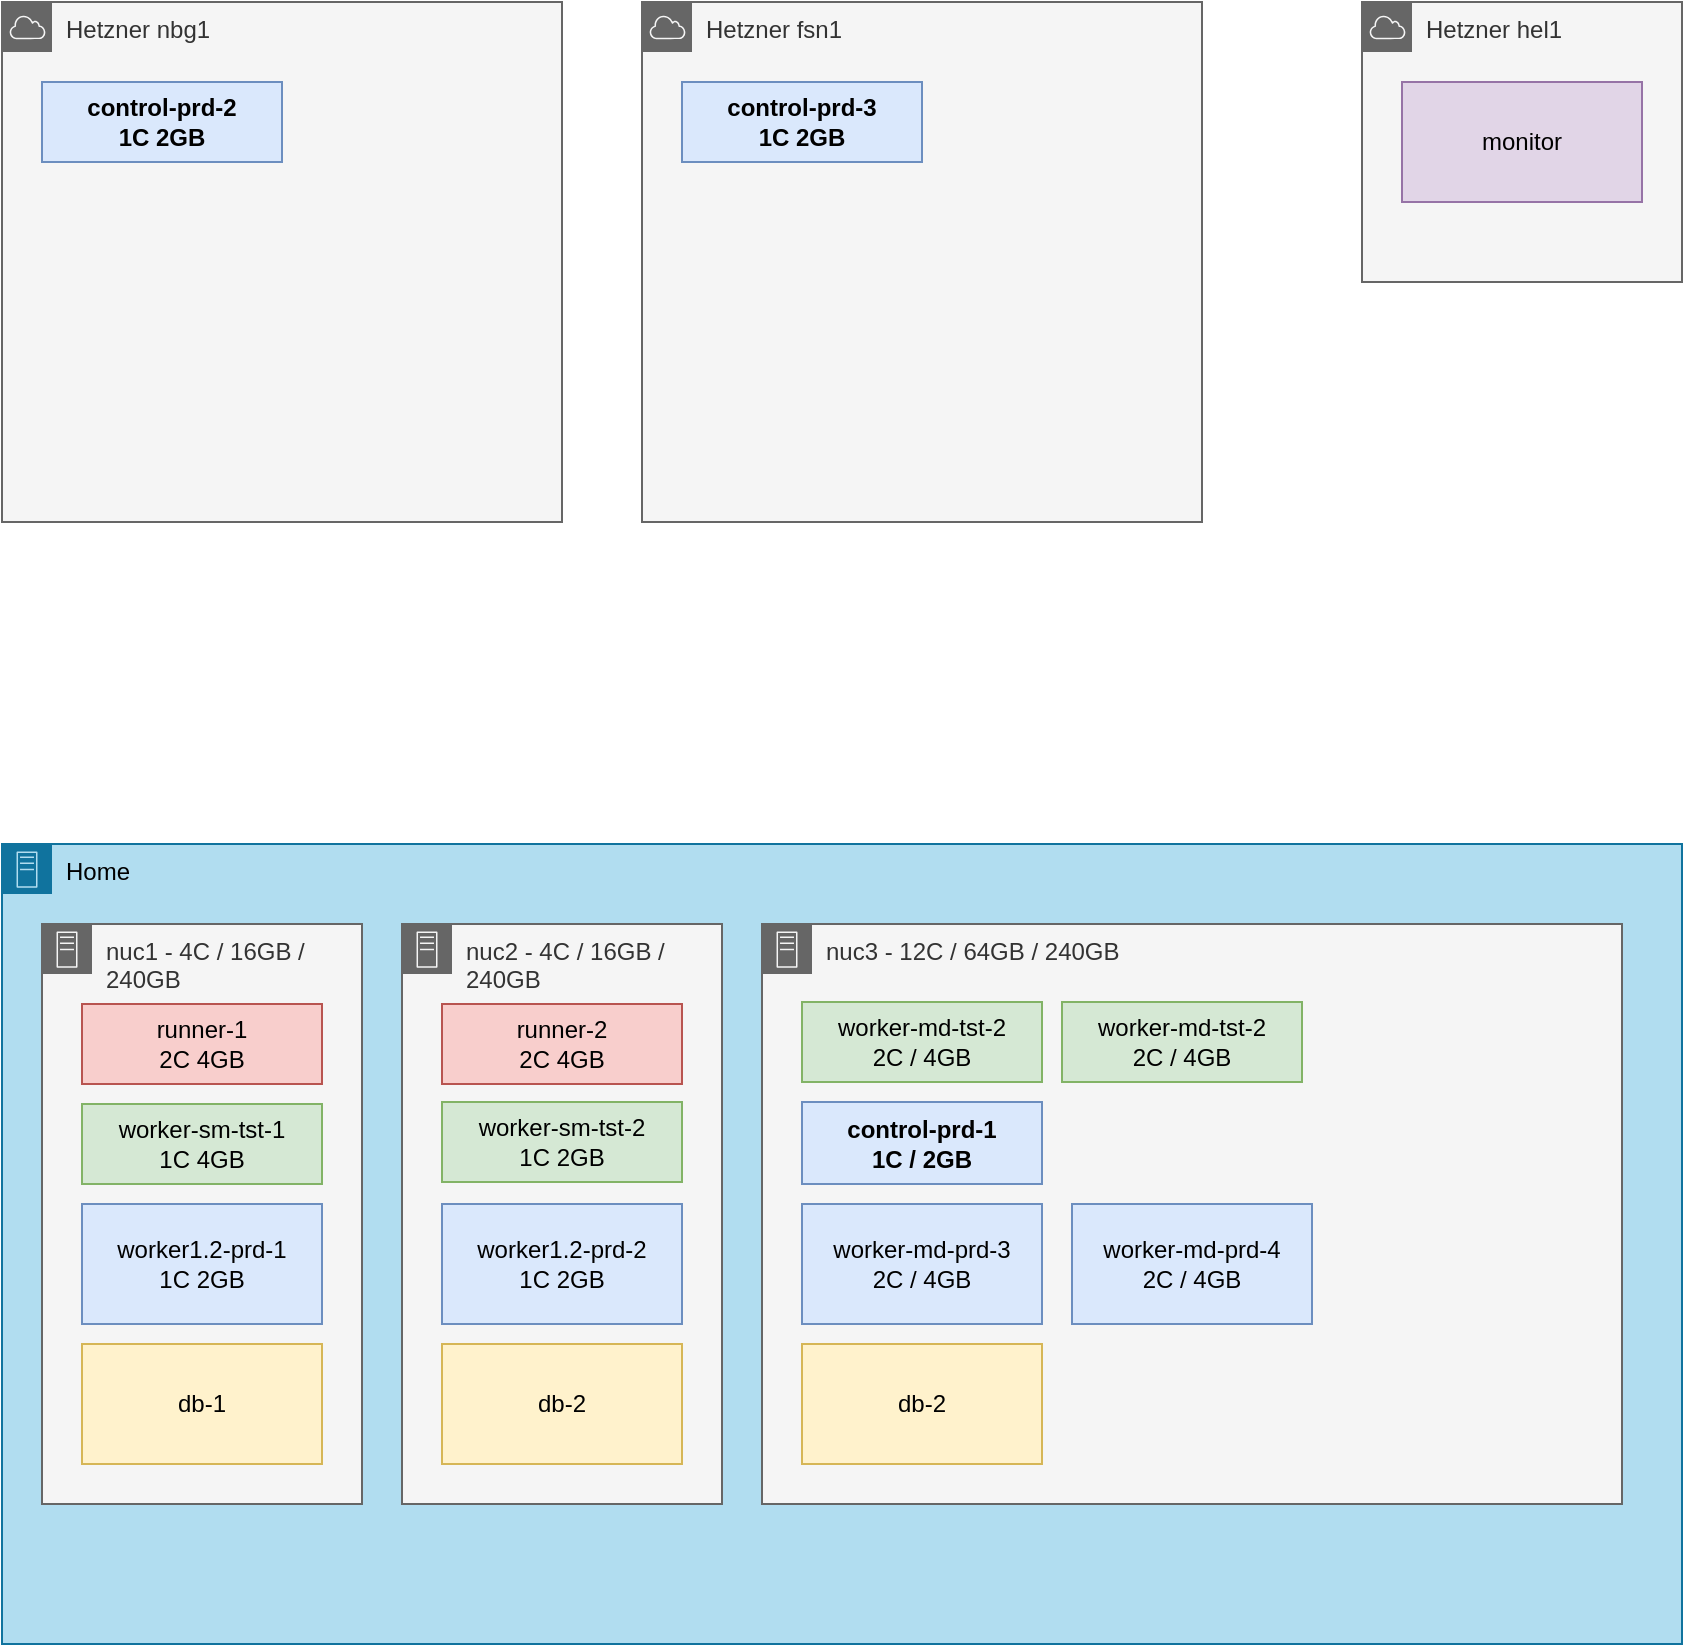 <mxfile version="21.6.8" type="device">
  <diagram name="Machines" id="aeC86v-qmZ_kQHXDmNWI">
    <mxGraphModel dx="1493" dy="1748" grid="1" gridSize="10" guides="1" tooltips="1" connect="1" arrows="1" fold="1" page="0" pageScale="1" pageWidth="850" pageHeight="1100" math="0" shadow="0">
      <root>
        <mxCell id="0" />
        <mxCell id="1" parent="0" />
        <mxCell id="go5KvQTuqCnuExYSZ_wF-9" value="Home" style="sketch=0;outlineConnect=0;html=1;whiteSpace=wrap;fontSize=12;fontStyle=0;shape=mxgraph.aws4.group;grIcon=mxgraph.aws4.group_on_premise;verticalAlign=top;align=left;spacingLeft=30;dashed=0;container=1;recursiveResize=0;collapsible=0;fillStyle=auto;fillColor=#b1ddf0;strokeColor=#10739e;" parent="1" vertex="1">
          <mxGeometry y="321" width="840" height="400" as="geometry" />
        </mxCell>
        <mxCell id="go5KvQTuqCnuExYSZ_wF-11" value="nuc2 - 4C / 16GB / 240GB" style="points=[[0,0],[0.25,0],[0.5,0],[0.75,0],[1,0],[1,0.25],[1,0.5],[1,0.75],[1,1],[0.75,1],[0.5,1],[0.25,1],[0,1],[0,0.75],[0,0.5],[0,0.25]];outlineConnect=0;html=1;whiteSpace=wrap;fontSize=12;fontStyle=0;container=1;pointerEvents=0;collapsible=0;recursiveResize=0;shape=mxgraph.aws4.group;grIcon=mxgraph.aws4.group_on_premise;verticalAlign=top;align=left;spacingLeft=30;dashed=0;fillColor=#f5f5f5;fontColor=#333333;strokeColor=#666666;" parent="go5KvQTuqCnuExYSZ_wF-9" vertex="1">
          <mxGeometry x="200" y="40" width="160" height="290" as="geometry" />
        </mxCell>
        <mxCell id="05O7YxDWI-AsjeTJ3Xa6-5" value="db-2" style="rounded=0;whiteSpace=wrap;html=1;fillColor=#fff2cc;strokeColor=#d6b656;" vertex="1" parent="go5KvQTuqCnuExYSZ_wF-11">
          <mxGeometry x="20" y="210" width="120" height="60" as="geometry" />
        </mxCell>
        <mxCell id="05O7YxDWI-AsjeTJ3Xa6-3" value="&lt;div&gt;runner-2&lt;/div&gt;&lt;div&gt;2C 4GB&lt;br&gt;&lt;/div&gt;" style="rounded=0;whiteSpace=wrap;html=1;fillColor=#f8cecc;strokeColor=#b85450;" vertex="1" parent="go5KvQTuqCnuExYSZ_wF-11">
          <mxGeometry x="20" y="40" width="120" height="40" as="geometry" />
        </mxCell>
        <mxCell id="go5KvQTuqCnuExYSZ_wF-17" value="&lt;div&gt;worker-sm-tst-2&lt;/div&gt;1C 2GB" style="rounded=0;whiteSpace=wrap;html=1;fillColor=#d5e8d4;strokeColor=#82b366;" parent="go5KvQTuqCnuExYSZ_wF-11" vertex="1">
          <mxGeometry x="20" y="89" width="120" height="40" as="geometry" />
        </mxCell>
        <mxCell id="go5KvQTuqCnuExYSZ_wF-18" value="&lt;div&gt;worker1.2-prd-2&lt;/div&gt;&lt;div&gt;1C 2GB&lt;br&gt;&lt;/div&gt;" style="rounded=0;whiteSpace=wrap;html=1;fillColor=#dae8fc;strokeColor=#6c8ebf;" parent="go5KvQTuqCnuExYSZ_wF-11" vertex="1">
          <mxGeometry x="20" y="140" width="120" height="60" as="geometry" />
        </mxCell>
        <mxCell id="go5KvQTuqCnuExYSZ_wF-10" value="nuc1 - 4C / 16GB / 240GB" style="points=[[0,0],[0.25,0],[0.5,0],[0.75,0],[1,0],[1,0.25],[1,0.5],[1,0.75],[1,1],[0.75,1],[0.5,1],[0.25,1],[0,1],[0,0.75],[0,0.5],[0,0.25]];outlineConnect=0;html=1;whiteSpace=wrap;fontSize=12;fontStyle=0;container=1;pointerEvents=0;collapsible=0;recursiveResize=0;shape=mxgraph.aws4.group;grIcon=mxgraph.aws4.group_on_premise;strokeColor=#666666;fillColor=#f5f5f5;verticalAlign=top;align=left;spacingLeft=30;fontColor=#333333;dashed=0;" parent="go5KvQTuqCnuExYSZ_wF-9" vertex="1">
          <mxGeometry x="20" y="40" width="160" height="290" as="geometry" />
        </mxCell>
        <mxCell id="go5KvQTuqCnuExYSZ_wF-14" value="&lt;div&gt;runner-1&lt;/div&gt;&lt;div&gt;2C 4GB&lt;br&gt;&lt;/div&gt;" style="rounded=0;whiteSpace=wrap;html=1;fillColor=#f8cecc;strokeColor=#b85450;" parent="go5KvQTuqCnuExYSZ_wF-10" vertex="1">
          <mxGeometry x="20" y="40" width="120" height="40" as="geometry" />
        </mxCell>
        <mxCell id="go5KvQTuqCnuExYSZ_wF-13" value="&lt;div&gt;worker-sm-tst-1&lt;/div&gt;1C 4GB" style="rounded=0;whiteSpace=wrap;html=1;fillColor=#d5e8d4;strokeColor=#82b366;" parent="go5KvQTuqCnuExYSZ_wF-9" vertex="1">
          <mxGeometry x="40" y="130" width="120" height="40" as="geometry" />
        </mxCell>
        <mxCell id="go5KvQTuqCnuExYSZ_wF-15" value="&lt;div&gt;worker1.2-prd-1&lt;/div&gt;&lt;div&gt;1C 2GB&lt;br&gt;&lt;/div&gt;" style="rounded=0;whiteSpace=wrap;html=1;fillColor=#dae8fc;strokeColor=#6c8ebf;" parent="go5KvQTuqCnuExYSZ_wF-9" vertex="1">
          <mxGeometry x="40" y="180" width="120" height="60" as="geometry" />
        </mxCell>
        <mxCell id="05O7YxDWI-AsjeTJ3Xa6-4" value="db-1" style="rounded=0;whiteSpace=wrap;html=1;fillColor=#fff2cc;strokeColor=#d6b656;" vertex="1" parent="go5KvQTuqCnuExYSZ_wF-9">
          <mxGeometry x="40" y="250" width="120" height="60" as="geometry" />
        </mxCell>
        <mxCell id="05O7YxDWI-AsjeTJ3Xa6-11" value="nuc3 - 12C / 64GB / 240GB" style="points=[[0,0],[0.25,0],[0.5,0],[0.75,0],[1,0],[1,0.25],[1,0.5],[1,0.75],[1,1],[0.75,1],[0.5,1],[0.25,1],[0,1],[0,0.75],[0,0.5],[0,0.25]];outlineConnect=0;html=1;whiteSpace=wrap;fontSize=12;fontStyle=0;container=1;pointerEvents=0;collapsible=0;recursiveResize=0;shape=mxgraph.aws4.group;grIcon=mxgraph.aws4.group_on_premise;verticalAlign=top;align=left;spacingLeft=30;dashed=0;fillColor=#f5f5f5;fontColor=#333333;strokeColor=#666666;" vertex="1" parent="go5KvQTuqCnuExYSZ_wF-9">
          <mxGeometry x="380" y="40" width="430" height="290" as="geometry" />
        </mxCell>
        <mxCell id="05O7YxDWI-AsjeTJ3Xa6-12" value="db-2" style="rounded=0;whiteSpace=wrap;html=1;fillColor=#fff2cc;strokeColor=#d6b656;" vertex="1" parent="05O7YxDWI-AsjeTJ3Xa6-11">
          <mxGeometry x="20" y="210" width="120" height="60" as="geometry" />
        </mxCell>
        <mxCell id="05O7YxDWI-AsjeTJ3Xa6-15" value="&lt;div&gt;worker-md-prd-3&lt;/div&gt;&lt;div&gt;2C / 4GB&lt;br&gt;&lt;/div&gt;" style="rounded=0;whiteSpace=wrap;html=1;fillColor=#dae8fc;strokeColor=#6c8ebf;" vertex="1" parent="05O7YxDWI-AsjeTJ3Xa6-11">
          <mxGeometry x="20" y="140" width="120" height="60" as="geometry" />
        </mxCell>
        <mxCell id="05O7YxDWI-AsjeTJ3Xa6-19" value="&lt;div&gt;worker-md-prd-4&lt;/div&gt;&lt;div&gt;2C / 4GB&lt;br&gt;&lt;/div&gt;" style="rounded=0;whiteSpace=wrap;html=1;fillColor=#dae8fc;strokeColor=#6c8ebf;" vertex="1" parent="05O7YxDWI-AsjeTJ3Xa6-11">
          <mxGeometry x="155" y="140" width="120" height="60" as="geometry" />
        </mxCell>
        <mxCell id="05O7YxDWI-AsjeTJ3Xa6-25" value="control-prd-1&lt;br&gt;1C / 2GB" style="rounded=0;whiteSpace=wrap;html=1;fillColor=#dae8fc;strokeColor=#6c8ebf;fontStyle=1" vertex="1" parent="05O7YxDWI-AsjeTJ3Xa6-11">
          <mxGeometry x="20" y="89" width="120" height="41" as="geometry" />
        </mxCell>
        <mxCell id="05O7YxDWI-AsjeTJ3Xa6-14" value="&lt;div&gt;worker-md-tst-2&lt;/div&gt;2C / 4GB" style="rounded=0;whiteSpace=wrap;html=1;fillColor=#d5e8d4;strokeColor=#82b366;" vertex="1" parent="go5KvQTuqCnuExYSZ_wF-9">
          <mxGeometry x="400" y="79" width="120" height="40" as="geometry" />
        </mxCell>
        <mxCell id="05O7YxDWI-AsjeTJ3Xa6-17" value="&lt;div&gt;worker-md-tst-2&lt;/div&gt;2C / 4GB" style="rounded=0;whiteSpace=wrap;html=1;fillColor=#d5e8d4;strokeColor=#82b366;" vertex="1" parent="go5KvQTuqCnuExYSZ_wF-9">
          <mxGeometry x="530" y="79" width="120" height="40" as="geometry" />
        </mxCell>
        <mxCell id="05O7YxDWI-AsjeTJ3Xa6-6" value="Hetzner nbg1" style="points=[[0,0],[0.25,0],[0.5,0],[0.75,0],[1,0],[1,0.25],[1,0.5],[1,0.75],[1,1],[0.75,1],[0.5,1],[0.25,1],[0,1],[0,0.75],[0,0.5],[0,0.25]];outlineConnect=0;html=1;whiteSpace=wrap;fontSize=12;fontStyle=0;container=1;pointerEvents=0;collapsible=0;recursiveResize=0;shape=mxgraph.aws4.group;grIcon=mxgraph.aws4.group_aws_cloud;verticalAlign=top;align=left;spacingLeft=30;dashed=0;fillColor=#f5f5f5;strokeColor=#666666;fontColor=#333333;" vertex="1" parent="1">
          <mxGeometry y="-100" width="280" height="260" as="geometry" />
        </mxCell>
        <mxCell id="05O7YxDWI-AsjeTJ3Xa6-24" value="control-prd-2&lt;br&gt;1C 2GB" style="rounded=0;whiteSpace=wrap;html=1;fillColor=#dae8fc;strokeColor=#6c8ebf;fontStyle=1" vertex="1" parent="05O7YxDWI-AsjeTJ3Xa6-6">
          <mxGeometry x="20" y="40" width="120" height="40" as="geometry" />
        </mxCell>
        <mxCell id="05O7YxDWI-AsjeTJ3Xa6-7" value="Hetzner hel1" style="points=[[0,0],[0.25,0],[0.5,0],[0.75,0],[1,0],[1,0.25],[1,0.5],[1,0.75],[1,1],[0.75,1],[0.5,1],[0.25,1],[0,1],[0,0.75],[0,0.5],[0,0.25]];outlineConnect=0;html=1;whiteSpace=wrap;fontSize=12;fontStyle=0;container=1;pointerEvents=0;collapsible=0;recursiveResize=0;shape=mxgraph.aws4.group;grIcon=mxgraph.aws4.group_aws_cloud;verticalAlign=top;align=left;spacingLeft=30;dashed=0;fillColor=#f5f5f5;fontColor=#333333;strokeColor=#666666;" vertex="1" parent="1">
          <mxGeometry x="680" y="-100" width="160" height="140" as="geometry" />
        </mxCell>
        <mxCell id="05O7YxDWI-AsjeTJ3Xa6-20" value="monitor" style="rounded=0;whiteSpace=wrap;html=1;fillColor=#e1d5e7;strokeColor=#9673a6;" vertex="1" parent="05O7YxDWI-AsjeTJ3Xa6-7">
          <mxGeometry x="20" y="40" width="120" height="60" as="geometry" />
        </mxCell>
        <mxCell id="05O7YxDWI-AsjeTJ3Xa6-22" value="Hetzner fsn1" style="points=[[0,0],[0.25,0],[0.5,0],[0.75,0],[1,0],[1,0.25],[1,0.5],[1,0.75],[1,1],[0.75,1],[0.5,1],[0.25,1],[0,1],[0,0.75],[0,0.5],[0,0.25]];outlineConnect=0;html=1;whiteSpace=wrap;fontSize=12;fontStyle=0;container=1;pointerEvents=0;collapsible=0;recursiveResize=0;shape=mxgraph.aws4.group;grIcon=mxgraph.aws4.group_aws_cloud;verticalAlign=top;align=left;spacingLeft=30;dashed=0;fillColor=#f5f5f5;strokeColor=#666666;fontColor=#333333;" vertex="1" parent="1">
          <mxGeometry x="320" y="-100" width="280" height="260" as="geometry" />
        </mxCell>
        <mxCell id="05O7YxDWI-AsjeTJ3Xa6-23" value="control-prd-3&lt;br&gt;1C 2GB" style="rounded=0;whiteSpace=wrap;html=1;fillColor=#dae8fc;strokeColor=#6c8ebf;fontStyle=1" vertex="1" parent="05O7YxDWI-AsjeTJ3Xa6-22">
          <mxGeometry x="20" y="40" width="120" height="40" as="geometry" />
        </mxCell>
      </root>
    </mxGraphModel>
  </diagram>
</mxfile>
